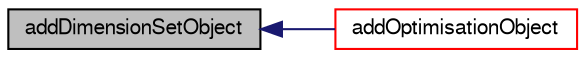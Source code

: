 digraph "addDimensionSetObject"
{
  bgcolor="transparent";
  edge [fontname="FreeSans",fontsize="10",labelfontname="FreeSans",labelfontsize="10"];
  node [fontname="FreeSans",fontsize="10",shape=record];
  rankdir="LR";
  Node4685 [label="addDimensionSetObject",height=0.2,width=0.4,color="black", fillcolor="grey75", style="filled", fontcolor="black"];
  Node4685 -> Node4686 [dir="back",color="midnightblue",fontsize="10",style="solid",fontname="FreeSans"];
  Node4686 [label="addOptimisationObject",height=0.2,width=0.4,color="red",URL="$a21163.html#a6eddc51e7248c6785ecaabc32e065f4e",tooltip="Register optimisation switch read/write object. "];
}
